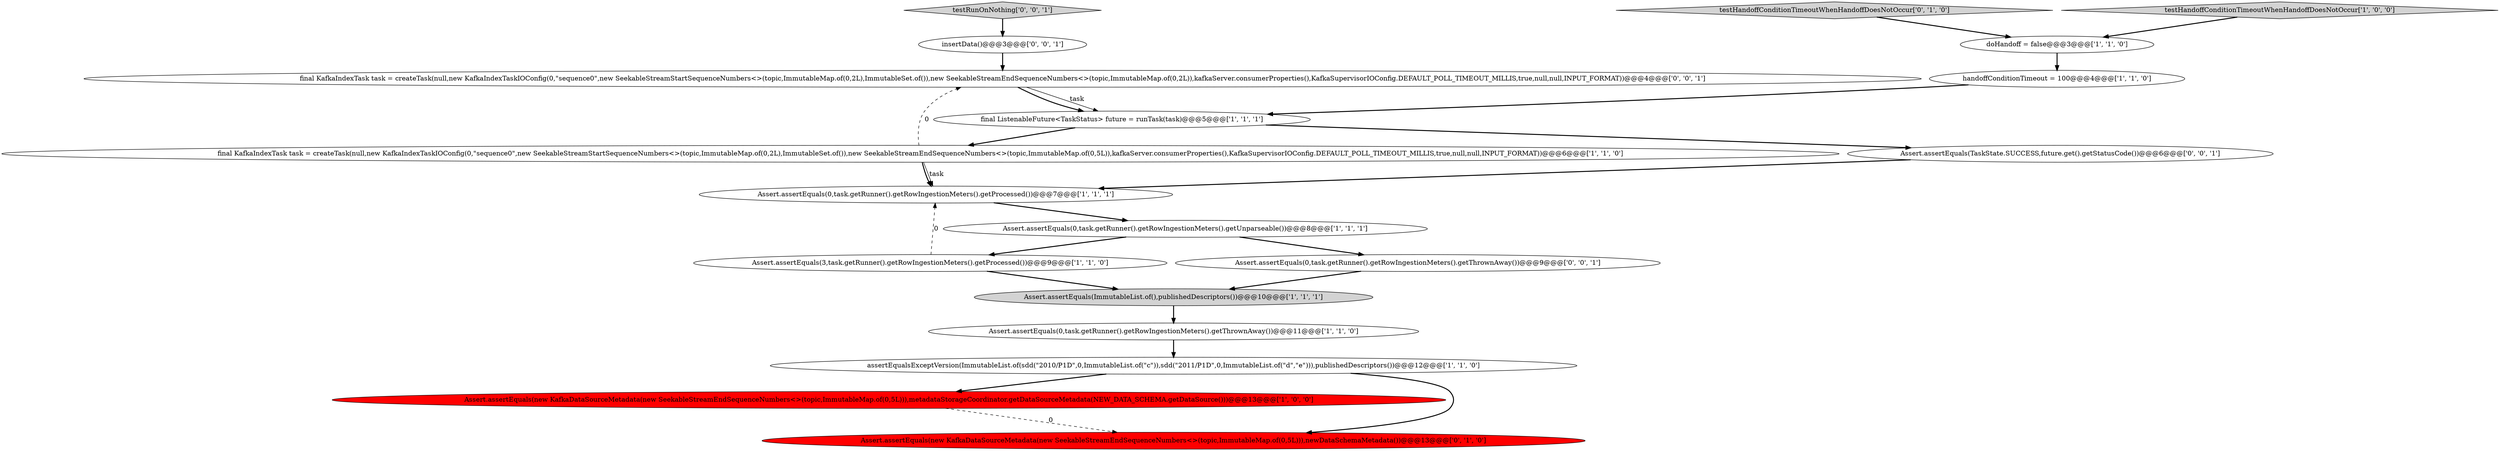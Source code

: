 digraph {
17 [style = filled, label = "testRunOnNothing['0', '0', '1']", fillcolor = lightgray, shape = diamond image = "AAA0AAABBB3BBB"];
0 [style = filled, label = "Assert.assertEquals(new KafkaDataSourceMetadata(new SeekableStreamEndSequenceNumbers<>(topic,ImmutableMap.of(0,5L))),metadataStorageCoordinator.getDataSourceMetadata(NEW_DATA_SCHEMA.getDataSource()))@@@13@@@['1', '0', '0']", fillcolor = red, shape = ellipse image = "AAA1AAABBB1BBB"];
12 [style = filled, label = "testHandoffConditionTimeoutWhenHandoffDoesNotOccur['0', '1', '0']", fillcolor = lightgray, shape = diamond image = "AAA0AAABBB2BBB"];
1 [style = filled, label = "Assert.assertEquals(ImmutableList.of(),publishedDescriptors())@@@10@@@['1', '1', '1']", fillcolor = lightgray, shape = ellipse image = "AAA0AAABBB1BBB"];
15 [style = filled, label = "insertData()@@@3@@@['0', '0', '1']", fillcolor = white, shape = ellipse image = "AAA0AAABBB3BBB"];
7 [style = filled, label = "assertEqualsExceptVersion(ImmutableList.of(sdd(\"2010/P1D\",0,ImmutableList.of(\"c\")),sdd(\"2011/P1D\",0,ImmutableList.of(\"d\",\"e\"))),publishedDescriptors())@@@12@@@['1', '1', '0']", fillcolor = white, shape = ellipse image = "AAA0AAABBB1BBB"];
14 [style = filled, label = "Assert.assertEquals(TaskState.SUCCESS,future.get().getStatusCode())@@@6@@@['0', '0', '1']", fillcolor = white, shape = ellipse image = "AAA0AAABBB3BBB"];
16 [style = filled, label = "Assert.assertEquals(0,task.getRunner().getRowIngestionMeters().getThrownAway())@@@9@@@['0', '0', '1']", fillcolor = white, shape = ellipse image = "AAA0AAABBB3BBB"];
10 [style = filled, label = "Assert.assertEquals(3,task.getRunner().getRowIngestionMeters().getProcessed())@@@9@@@['1', '1', '0']", fillcolor = white, shape = ellipse image = "AAA0AAABBB1BBB"];
11 [style = filled, label = "Assert.assertEquals(0,task.getRunner().getRowIngestionMeters().getThrownAway())@@@11@@@['1', '1', '0']", fillcolor = white, shape = ellipse image = "AAA0AAABBB1BBB"];
3 [style = filled, label = "Assert.assertEquals(0,task.getRunner().getRowIngestionMeters().getProcessed())@@@7@@@['1', '1', '1']", fillcolor = white, shape = ellipse image = "AAA0AAABBB1BBB"];
18 [style = filled, label = "final KafkaIndexTask task = createTask(null,new KafkaIndexTaskIOConfig(0,\"sequence0\",new SeekableStreamStartSequenceNumbers<>(topic,ImmutableMap.of(0,2L),ImmutableSet.of()),new SeekableStreamEndSequenceNumbers<>(topic,ImmutableMap.of(0,2L)),kafkaServer.consumerProperties(),KafkaSupervisorIOConfig.DEFAULT_POLL_TIMEOUT_MILLIS,true,null,null,INPUT_FORMAT))@@@4@@@['0', '0', '1']", fillcolor = white, shape = ellipse image = "AAA0AAABBB3BBB"];
5 [style = filled, label = "doHandoff = false@@@3@@@['1', '1', '0']", fillcolor = white, shape = ellipse image = "AAA0AAABBB1BBB"];
9 [style = filled, label = "Assert.assertEquals(0,task.getRunner().getRowIngestionMeters().getUnparseable())@@@8@@@['1', '1', '1']", fillcolor = white, shape = ellipse image = "AAA0AAABBB1BBB"];
4 [style = filled, label = "testHandoffConditionTimeoutWhenHandoffDoesNotOccur['1', '0', '0']", fillcolor = lightgray, shape = diamond image = "AAA0AAABBB1BBB"];
8 [style = filled, label = "final ListenableFuture<TaskStatus> future = runTask(task)@@@5@@@['1', '1', '1']", fillcolor = white, shape = ellipse image = "AAA0AAABBB1BBB"];
2 [style = filled, label = "final KafkaIndexTask task = createTask(null,new KafkaIndexTaskIOConfig(0,\"sequence0\",new SeekableStreamStartSequenceNumbers<>(topic,ImmutableMap.of(0,2L),ImmutableSet.of()),new SeekableStreamEndSequenceNumbers<>(topic,ImmutableMap.of(0,5L)),kafkaServer.consumerProperties(),KafkaSupervisorIOConfig.DEFAULT_POLL_TIMEOUT_MILLIS,true,null,null,INPUT_FORMAT))@@@6@@@['1', '1', '0']", fillcolor = white, shape = ellipse image = "AAA0AAABBB1BBB"];
6 [style = filled, label = "handoffConditionTimeout = 100@@@4@@@['1', '1', '0']", fillcolor = white, shape = ellipse image = "AAA0AAABBB1BBB"];
13 [style = filled, label = "Assert.assertEquals(new KafkaDataSourceMetadata(new SeekableStreamEndSequenceNumbers<>(topic,ImmutableMap.of(0,5L))),newDataSchemaMetadata())@@@13@@@['0', '1', '0']", fillcolor = red, shape = ellipse image = "AAA1AAABBB2BBB"];
7->13 [style = bold, label=""];
14->3 [style = bold, label=""];
12->5 [style = bold, label=""];
2->3 [style = bold, label=""];
10->3 [style = dashed, label="0"];
8->14 [style = bold, label=""];
2->3 [style = solid, label="task"];
7->0 [style = bold, label=""];
9->10 [style = bold, label=""];
15->18 [style = bold, label=""];
9->16 [style = bold, label=""];
1->11 [style = bold, label=""];
3->9 [style = bold, label=""];
5->6 [style = bold, label=""];
8->2 [style = bold, label=""];
16->1 [style = bold, label=""];
0->13 [style = dashed, label="0"];
6->8 [style = bold, label=""];
18->8 [style = solid, label="task"];
17->15 [style = bold, label=""];
2->18 [style = dashed, label="0"];
18->8 [style = bold, label=""];
10->1 [style = bold, label=""];
4->5 [style = bold, label=""];
11->7 [style = bold, label=""];
}
